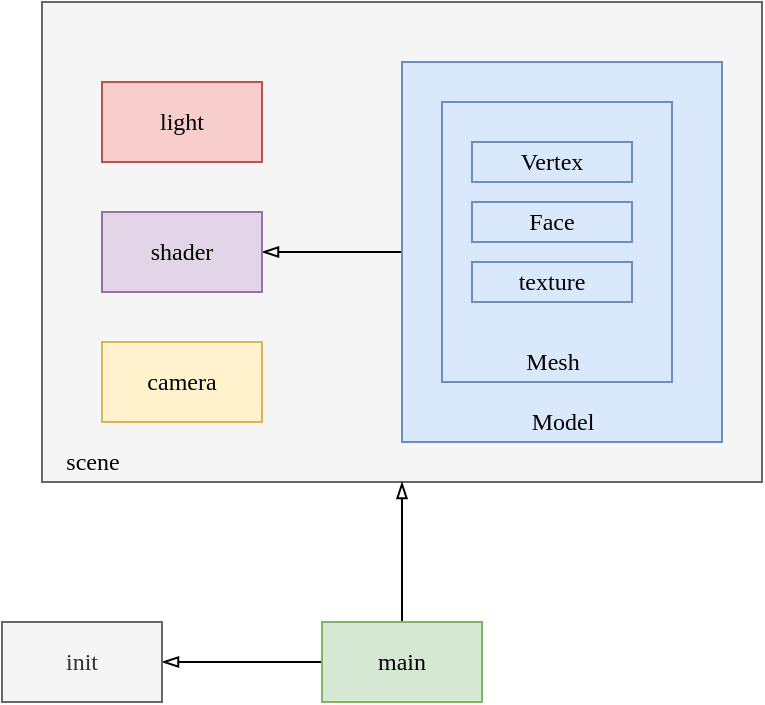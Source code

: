 <mxfile version="14.5.1" type="device" pages="3"><diagram id="tLkpaSeo-UgGYHI3rnPO" name="类图"><mxGraphModel dx="1089" dy="810" grid="1" gridSize="10" guides="1" tooltips="1" connect="1" arrows="1" fold="1" page="1" pageScale="1" pageWidth="1169" pageHeight="827" math="0" shadow="0"><root><mxCell id="0"/><mxCell id="1" parent="0"/><mxCell id="iSJiOjCiukUFIrxcU5he-19" value="" style="rounded=0;whiteSpace=wrap;html=1;fontFamily=Lucida Console;fillColor=#f5f5f5;strokeColor=#666666;fontColor=#333333;" vertex="1" parent="1"><mxGeometry x="270" y="180" width="360" height="240" as="geometry"/></mxCell><mxCell id="iSJiOjCiukUFIrxcU5he-18" style="edgeStyle=none;rounded=0;orthogonalLoop=1;jettySize=auto;html=1;endArrow=blockThin;endFill=0;fontFamily=Lucida Console;" edge="1" parent="1" source="iSJiOjCiukUFIrxcU5he-11" target="WLJNbcj7q0VrsKnpewr2-8"><mxGeometry relative="1" as="geometry"/></mxCell><mxCell id="iSJiOjCiukUFIrxcU5he-11" value="" style="rounded=0;whiteSpace=wrap;html=1;fontFamily=Lucida Console;fillColor=#dae8fc;strokeColor=#6c8ebf;" vertex="1" parent="1"><mxGeometry x="450" y="210" width="160" height="190" as="geometry"/></mxCell><mxCell id="WLJNbcj7q0VrsKnpewr2-8" value="&lt;span&gt;shader&lt;/span&gt;" style="rounded=0;whiteSpace=wrap;html=1;fontFamily=Lucida Console;fillColor=#e1d5e7;strokeColor=#9673a6;" parent="1" vertex="1"><mxGeometry x="300" y="285" width="80" height="40" as="geometry"/></mxCell><mxCell id="UFsw7yaqjPs8Upsz-ROd-19" style="edgeStyle=none;rounded=0;orthogonalLoop=1;jettySize=auto;html=1;endArrow=blockThin;endFill=0;fontFamily=Lucida Console;" parent="1" source="UFsw7yaqjPs8Upsz-ROd-20" target="UFsw7yaqjPs8Upsz-ROd-18" edge="1"><mxGeometry relative="1" as="geometry"><mxPoint x="370" y="513.04" as="sourcePoint"/></mxGeometry></mxCell><mxCell id="UFsw7yaqjPs8Upsz-ROd-4" value="&lt;span&gt;camera&lt;/span&gt;" style="rounded=0;whiteSpace=wrap;html=1;fontFamily=Lucida Console;fillColor=#fff2cc;strokeColor=#d6b656;" parent="1" vertex="1"><mxGeometry x="300" y="350" width="80" height="40" as="geometry"/></mxCell><mxCell id="UFsw7yaqjPs8Upsz-ROd-18" value="&lt;span&gt;init&lt;/span&gt;" style="rounded=0;whiteSpace=wrap;html=1;fontFamily=Lucida Console;fillColor=#f5f5f5;strokeColor=#666666;fontColor=#333333;" parent="1" vertex="1"><mxGeometry x="250" y="490" width="80" height="40" as="geometry"/></mxCell><mxCell id="iSJiOjCiukUFIrxcU5he-22" style="edgeStyle=none;rounded=0;orthogonalLoop=1;jettySize=auto;html=1;endArrow=blockThin;endFill=0;fontFamily=Lucida Console;" edge="1" parent="1" source="UFsw7yaqjPs8Upsz-ROd-20" target="iSJiOjCiukUFIrxcU5he-19"><mxGeometry relative="1" as="geometry"><mxPoint x="410" y="550" as="targetPoint"/></mxGeometry></mxCell><mxCell id="UFsw7yaqjPs8Upsz-ROd-20" value="&lt;span&gt;main&lt;/span&gt;" style="rounded=0;whiteSpace=wrap;html=1;fontFamily=Lucida Console;fillColor=#d5e8d4;strokeColor=#82b366;" parent="1" vertex="1"><mxGeometry x="410" y="490" width="80" height="40" as="geometry"/></mxCell><mxCell id="iSJiOjCiukUFIrxcU5he-2" value="" style="rounded=0;whiteSpace=wrap;html=1;fontFamily=Lucida Console;fillColor=#dae8fc;strokeColor=#6c8ebf;" vertex="1" parent="1"><mxGeometry x="470" y="230" width="115" height="140" as="geometry"/></mxCell><mxCell id="UFsw7yaqjPs8Upsz-ROd-16" value="&lt;span&gt;texture&lt;/span&gt;" style="rounded=0;whiteSpace=wrap;html=1;fontFamily=Lucida Console;fillColor=#dae8fc;strokeColor=#6c8ebf;" parent="1" vertex="1"><mxGeometry x="485" y="310" width="80" height="20" as="geometry"/></mxCell><mxCell id="iSJiOjCiukUFIrxcU5he-1" value="&lt;span&gt;Vertex&lt;/span&gt;" style="rounded=0;whiteSpace=wrap;html=1;fontFamily=Lucida Console;fillColor=#dae8fc;strokeColor=#6c8ebf;" vertex="1" parent="1"><mxGeometry x="485" y="250" width="80" height="20" as="geometry"/></mxCell><mxCell id="iSJiOjCiukUFIrxcU5he-3" value="&lt;span&gt;Face&lt;/span&gt;" style="rounded=0;whiteSpace=wrap;html=1;fontFamily=Lucida Console;fillColor=#dae8fc;strokeColor=#6c8ebf;" vertex="1" parent="1"><mxGeometry x="485" y="280" width="80" height="20" as="geometry"/></mxCell><mxCell id="iSJiOjCiukUFIrxcU5he-20" value="&lt;span&gt;scene&lt;/span&gt;" style="text;html=1;align=center;verticalAlign=middle;resizable=0;points=[];autosize=1;fontFamily=Lucida Console;" vertex="1" parent="1"><mxGeometry x="270" y="400" width="50" height="20" as="geometry"/></mxCell><mxCell id="iSJiOjCiukUFIrxcU5he-21" value="&lt;span&gt;light&lt;/span&gt;" style="rounded=0;whiteSpace=wrap;html=1;fontFamily=Lucida Console;fillColor=#f8cecc;strokeColor=#b85450;" vertex="1" parent="1"><mxGeometry x="300" y="220" width="80" height="40" as="geometry"/></mxCell><mxCell id="iSJiOjCiukUFIrxcU5he-23" value="Mesh" style="text;html=1;align=center;verticalAlign=middle;resizable=0;points=[];autosize=1;fontFamily=Lucida Console;" vertex="1" parent="1"><mxGeometry x="505" y="350" width="40" height="20" as="geometry"/></mxCell><mxCell id="iSJiOjCiukUFIrxcU5he-24" value="Model" style="text;html=1;align=center;verticalAlign=middle;resizable=0;points=[];autosize=1;fontFamily=Lucida Console;" vertex="1" parent="1"><mxGeometry x="505" y="380" width="50" height="20" as="geometry"/></mxCell></root></mxGraphModel></diagram><diagram id="WyLocu8_ufMioszZQjid" name="渲染流程图"><mxGraphModel dx="1089" dy="810" grid="1" gridSize="10" guides="1" tooltips="1" connect="1" arrows="1" fold="1" page="1" pageScale="1" pageWidth="827" pageHeight="1169" math="0" shadow="0"><root><mxCell id="hLj_sKDigzGEAHAzZo2R-0"/><mxCell id="hLj_sKDigzGEAHAzZo2R-1" parent="hLj_sKDigzGEAHAzZo2R-0"/><mxCell id="_jHFd1-lHs015Wwdp5-3-0" value="main" style="shape=umlLifeline;perimeter=lifelinePerimeter;whiteSpace=wrap;html=1;container=1;collapsible=0;recursiveResize=0;outlineConnect=0;rounded=0;fontFamily=Lucida Console;fillColor=#d5e8d4;strokeColor=#82b366;" parent="hLj_sKDigzGEAHAzZo2R-1" vertex="1"><mxGeometry x="100" y="80" width="100" height="670" as="geometry"/></mxCell><mxCell id="_jHFd1-lHs015Wwdp5-3-4" value="" style="html=1;points=[];perimeter=orthogonalPerimeter;rounded=0;fontFamily=Lucida Console;fillColor=#d5e8d4;strokeColor=#82b366;" parent="_jHFd1-lHs015Wwdp5-3-0" vertex="1"><mxGeometry x="45" y="60" width="10" height="420" as="geometry"/></mxCell><mxCell id="_jHFd1-lHs015Wwdp5-3-13" value="环境初始化" style="edgeStyle=orthogonalEdgeStyle;html=1;align=left;spacingLeft=2;endArrow=block;rounded=0;fontFamily=Lucida Console;fillColor=#d5e8d4;strokeColor=#82b366;" parent="_jHFd1-lHs015Wwdp5-3-0" source="_jHFd1-lHs015Wwdp5-3-4" target="_jHFd1-lHs015Wwdp5-3-4" edge="1"><mxGeometry relative="1" as="geometry"><mxPoint x="249.81" y="170" as="sourcePoint"/><Array as="points"><mxPoint x="100" y="70"/><mxPoint x="100" y="110"/></Array><mxPoint x="249.81" y="202" as="targetPoint"/></mxGeometry></mxCell><mxCell id="_jHFd1-lHs015Wwdp5-3-1" value="scene" style="shape=umlLifeline;perimeter=lifelinePerimeter;whiteSpace=wrap;html=1;container=1;collapsible=0;recursiveResize=0;outlineConnect=0;rounded=0;fontFamily=Lucida Console;fillColor=#d5e8d4;strokeColor=#82b366;" parent="hLj_sKDigzGEAHAzZo2R-1" vertex="1"><mxGeometry x="300" y="80" width="100" height="620" as="geometry"/></mxCell><mxCell id="_jHFd1-lHs015Wwdp5-3-8" value="" style="html=1;points=[];perimeter=orthogonalPerimeter;rounded=0;fontFamily=Lucida Console;fillColor=#d5e8d4;strokeColor=#82b366;" parent="_jHFd1-lHs015Wwdp5-3-1" vertex="1"><mxGeometry x="45" y="140" width="10" height="170" as="geometry"/></mxCell><mxCell id="_jHFd1-lHs015Wwdp5-3-23" value="" style="html=1;points=[];perimeter=orthogonalPerimeter;rounded=0;fontFamily=Lucida Console;fillColor=#d5e8d4;strokeColor=#82b366;" parent="_jHFd1-lHs015Wwdp5-3-1" vertex="1"><mxGeometry x="45" y="360" width="10" height="90" as="geometry"/></mxCell><mxCell id="_jHFd1-lHs015Wwdp5-3-2" value="model" style="shape=umlLifeline;perimeter=lifelinePerimeter;whiteSpace=wrap;html=1;container=1;collapsible=0;recursiveResize=0;outlineConnect=0;rounded=0;fontFamily=Lucida Console;fillColor=#d5e8d4;strokeColor=#82b366;" parent="hLj_sKDigzGEAHAzZo2R-1" vertex="1"><mxGeometry x="490" y="80" width="100" height="640" as="geometry"/></mxCell><mxCell id="_jHFd1-lHs015Wwdp5-3-15" value="" style="html=1;points=[];perimeter=orthogonalPerimeter;rounded=0;fontFamily=Lucida Console;fillColor=#d5e8d4;strokeColor=#82b366;" parent="_jHFd1-lHs015Wwdp5-3-2" vertex="1"><mxGeometry x="45" y="230" width="10" height="70" as="geometry"/></mxCell><mxCell id="_jHFd1-lHs015Wwdp5-3-34" value="" style="html=1;points=[];perimeter=orthogonalPerimeter;rounded=0;fontFamily=Lucida Console;fillColor=#d5e8d4;strokeColor=#82b366;" parent="_jHFd1-lHs015Wwdp5-3-2" vertex="1"><mxGeometry x="45" y="380" width="10" height="50" as="geometry"/></mxCell><mxCell id="_jHFd1-lHs015Wwdp5-3-3" value="loop" style="shape=umlFrame;whiteSpace=wrap;html=1;rounded=0;fontFamily=Lucida Console;fillColor=#f8cecc;strokeColor=#b85450;" parent="hLj_sKDigzGEAHAzZo2R-1" vertex="1"><mxGeometry x="80" y="410" width="480" height="130" as="geometry"/></mxCell><mxCell id="_jHFd1-lHs015Wwdp5-3-9" value="init" style="html=1;verticalAlign=bottom;endArrow=block;fontFamily=Lucida Console;fillColor=#d5e8d4;strokeColor=#82b366;" parent="hLj_sKDigzGEAHAzZo2R-1" source="_jHFd1-lHs015Wwdp5-3-4" target="_jHFd1-lHs015Wwdp5-3-8" edge="1"><mxGeometry relative="1" as="geometry"><mxPoint x="149.81" y="230" as="sourcePoint"/><mxPoint x="349.5" y="230" as="targetPoint"/><Array as="points"><mxPoint x="210" y="225"/></Array></mxGeometry></mxCell><mxCell id="_jHFd1-lHs015Wwdp5-3-10" value="return" style="html=1;verticalAlign=bottom;endArrow=open;dashed=1;endSize=8;fontFamily=Lucida Console;fillColor=#d5e8d4;strokeColor=#82b366;" parent="hLj_sKDigzGEAHAzZo2R-1" source="_jHFd1-lHs015Wwdp5-3-8" edge="1"><mxGeometry relative="1" as="geometry"><mxPoint x="155" y="380" as="targetPoint"/><mxPoint x="345" y="380" as="sourcePoint"/><Array as="points"><mxPoint x="210" y="380"/></Array></mxGeometry></mxCell><mxCell id="_jHFd1-lHs015Wwdp5-3-14" value="模型初始化" style="html=1;verticalAlign=bottom;endArrow=block;fontFamily=Lucida Console;fillColor=#d5e8d4;strokeColor=#82b366;" parent="hLj_sKDigzGEAHAzZo2R-1" target="_jHFd1-lHs015Wwdp5-3-15" edge="1"><mxGeometry relative="1" as="geometry"><mxPoint x="355" y="320" as="sourcePoint"/><mxPoint x="580" y="360" as="targetPoint"/><Array as="points"><mxPoint x="430" y="320"/></Array></mxGeometry></mxCell><mxCell id="_jHFd1-lHs015Wwdp5-3-17" value="return" style="html=1;verticalAlign=bottom;endArrow=open;dashed=1;endSize=8;fontFamily=Lucida Console;fillColor=#d5e8d4;strokeColor=#82b366;" parent="hLj_sKDigzGEAHAzZo2R-1" source="_jHFd1-lHs015Wwdp5-3-15" edge="1"><mxGeometry relative="1" as="geometry"><mxPoint x="355" y="370" as="targetPoint"/><mxPoint x="550" y="399.43" as="sourcePoint"/><Array as="points"><mxPoint x="425" y="370"/></Array></mxGeometry></mxCell><mxCell id="_jHFd1-lHs015Wwdp5-3-22" value="update" style="html=1;verticalAlign=bottom;endArrow=block;fontFamily=Lucida Console;fillColor=#d5e8d4;strokeColor=#82b366;" parent="hLj_sKDigzGEAHAzZo2R-1" target="_jHFd1-lHs015Wwdp5-3-23" edge="1"><mxGeometry relative="1" as="geometry"><mxPoint x="155" y="445" as="sourcePoint"/><mxPoint x="355" y="455" as="targetPoint"/><Array as="points"><mxPoint x="210" y="445"/></Array></mxGeometry></mxCell><mxCell id="_jHFd1-lHs015Wwdp5-3-26" value="shader" style="shape=umlLifeline;perimeter=lifelinePerimeter;whiteSpace=wrap;html=1;container=1;collapsible=0;recursiveResize=0;outlineConnect=0;rounded=0;fontFamily=Lucida Console;fillColor=#d5e8d4;strokeColor=#82b366;" parent="hLj_sKDigzGEAHAzZo2R-1" vertex="1"><mxGeometry x="670" y="80" width="100" height="640" as="geometry"/></mxCell><mxCell id="_jHFd1-lHs015Wwdp5-3-27" value="" style="html=1;points=[];perimeter=orthogonalPerimeter;rounded=0;fontFamily=Lucida Console;fillColor=#d5e8d4;strokeColor=#82b366;" parent="_jHFd1-lHs015Wwdp5-3-26" vertex="1"><mxGeometry x="45" y="150" width="10" height="60" as="geometry"/></mxCell><mxCell id="_jHFd1-lHs015Wwdp5-3-29" value="着色器初始化" style="html=1;verticalAlign=bottom;endArrow=block;fontFamily=Lucida Console;fillColor=#d5e8d4;strokeColor=#82b366;" parent="hLj_sKDigzGEAHAzZo2R-1" source="_jHFd1-lHs015Wwdp5-3-8" target="_jHFd1-lHs015Wwdp5-3-27" edge="1"><mxGeometry x="-0.25" relative="1" as="geometry"><mxPoint x="365" y="240" as="sourcePoint"/><mxPoint x="545" y="240" as="targetPoint"/><Array as="points"><mxPoint x="440" y="240"/></Array><mxPoint as="offset"/></mxGeometry></mxCell><mxCell id="_jHFd1-lHs015Wwdp5-3-30" value="return" style="html=1;verticalAlign=bottom;endArrow=open;dashed=1;endSize=8;fontFamily=Lucida Console;fillColor=#d5e8d4;strokeColor=#82b366;" parent="hLj_sKDigzGEAHAzZo2R-1" source="_jHFd1-lHs015Wwdp5-3-27" target="_jHFd1-lHs015Wwdp5-3-8" edge="1"><mxGeometry relative="1" as="geometry"><mxPoint x="380" y="270" as="targetPoint"/><mxPoint x="560" y="270" as="sourcePoint"/><Array as="points"><mxPoint x="450" y="280"/></Array></mxGeometry></mxCell><mxCell id="_jHFd1-lHs015Wwdp5-3-33" value="draw" style="html=1;verticalAlign=bottom;endArrow=block;fontFamily=Lucida Console;fillColor=#d5e8d4;strokeColor=#82b366;" parent="hLj_sKDigzGEAHAzZo2R-1" target="_jHFd1-lHs015Wwdp5-3-34" edge="1"><mxGeometry relative="1" as="geometry"><mxPoint x="355" y="469.66" as="sourcePoint"/><mxPoint x="450" y="440" as="targetPoint"/><Array as="points"><mxPoint x="480" y="469.66"/></Array></mxGeometry></mxCell><mxCell id="_jHFd1-lHs015Wwdp5-3-35" value="return" style="html=1;verticalAlign=bottom;endArrow=open;dashed=1;endSize=8;fontFamily=Lucida Console;fillColor=#d5e8d4;strokeColor=#82b366;" parent="hLj_sKDigzGEAHAzZo2R-1" source="_jHFd1-lHs015Wwdp5-3-34" edge="1"><mxGeometry relative="1" as="geometry"><mxPoint x="355" y="500" as="targetPoint"/><mxPoint x="550" y="500" as="sourcePoint"/><Array as="points"><mxPoint x="395" y="500"/></Array></mxGeometry></mxCell><mxCell id="_jHFd1-lHs015Wwdp5-3-36" value="return" style="html=1;verticalAlign=bottom;endArrow=open;dashed=1;endSize=8;fontFamily=Lucida Console;fillColor=#d5e8d4;strokeColor=#82b366;" parent="hLj_sKDigzGEAHAzZo2R-1" source="_jHFd1-lHs015Wwdp5-3-23" edge="1" target="_jHFd1-lHs015Wwdp5-3-4"><mxGeometry relative="1" as="geometry"><mxPoint x="155" y="585" as="targetPoint"/><mxPoint x="270" y="555" as="sourcePoint"/><Array as="points"><mxPoint x="210" y="518"/></Array></mxGeometry></mxCell></root></mxGraphModel></diagram><diagram id="h_-lOJohwBdSuU-U_Cg0" name="绘制 Model"><mxGraphModel dx="1089" dy="810" grid="1" gridSize="10" guides="1" tooltips="1" connect="1" arrows="1" fold="1" page="1" pageScale="1" pageWidth="827" pageHeight="1169" math="0" shadow="0"><root><mxCell id="t_43ao8LkxQT17siUQTa-0"/><mxCell id="t_43ao8LkxQT17siUQTa-1" parent="t_43ao8LkxQT17siUQTa-0"/><mxCell id="DohXeA-YScyYETBbg6ob-0" value="Model" style="shape=umlLifeline;perimeter=lifelinePerimeter;whiteSpace=wrap;html=1;container=1;collapsible=0;recursiveResize=0;outlineConnect=0;rounded=0;fontFamily=Lucida Console;fillColor=#dae8fc;strokeColor=#6c8ebf;" vertex="1" parent="t_43ao8LkxQT17siUQTa-1"><mxGeometry x="240" y="160" width="100" height="670" as="geometry"/></mxCell><mxCell id="DohXeA-YScyYETBbg6ob-1" value="" style="html=1;points=[];perimeter=orthogonalPerimeter;rounded=0;fontFamily=Lucida Console;fillColor=#dae8fc;strokeColor=#6c8ebf;" vertex="1" parent="DohXeA-YScyYETBbg6ob-0"><mxGeometry x="45" y="190" width="10" height="280" as="geometry"/></mxCell><mxCell id="DohXeA-YScyYETBbg6ob-2" value="draw" style="html=1;verticalAlign=bottom;endArrow=block;fontFamily=Lucida Console;fillColor=#dae8fc;strokeColor=#6c8ebf;" edge="1" parent="t_43ao8LkxQT17siUQTa-1" target="DohXeA-YScyYETBbg6ob-1"><mxGeometry width="80" relative="1" as="geometry"><mxPoint x="135" y="350" as="sourcePoint"/><mxPoint x="240" y="380" as="targetPoint"/><Array as="points"><mxPoint x="170" y="350"/></Array></mxGeometry></mxCell><mxCell id="DohXeA-YScyYETBbg6ob-3" value="Mesh" style="shape=umlLifeline;perimeter=lifelinePerimeter;whiteSpace=wrap;html=1;container=1;collapsible=0;recursiveResize=0;outlineConnect=0;rounded=0;fontFamily=Lucida Console;fillColor=#dae8fc;strokeColor=#6c8ebf;" vertex="1" parent="t_43ao8LkxQT17siUQTa-1"><mxGeometry x="400" y="160" width="100" height="630" as="geometry"/></mxCell><mxCell id="DohXeA-YScyYETBbg6ob-4" value="" style="html=1;points=[];perimeter=orthogonalPerimeter;rounded=0;fontFamily=Lucida Console;fillColor=#dae8fc;strokeColor=#6c8ebf;" vertex="1" parent="DohXeA-YScyYETBbg6ob-3"><mxGeometry x="45" y="290" width="10" height="160" as="geometry"/></mxCell><mxCell id="heTFEtjIIoXRjsZ_wEYP-0" value="Shader" style="shape=umlLifeline;perimeter=lifelinePerimeter;whiteSpace=wrap;html=1;container=1;collapsible=0;recursiveResize=0;outlineConnect=0;rounded=0;fontFamily=Lucida Console;fillColor=#dae8fc;strokeColor=#6c8ebf;" vertex="1" parent="t_43ao8LkxQT17siUQTa-1"><mxGeometry x="560" y="160" width="100" height="630" as="geometry"/></mxCell><mxCell id="heTFEtjIIoXRjsZ_wEYP-1" value="" style="html=1;points=[];perimeter=orthogonalPerimeter;rounded=0;fontFamily=Lucida Console;fillColor=#dae8fc;strokeColor=#6c8ebf;" vertex="1" parent="heTFEtjIIoXRjsZ_wEYP-0"><mxGeometry x="45" y="200" width="10" height="40" as="geometry"/></mxCell><mxCell id="heTFEtjIIoXRjsZ_wEYP-8" value="" style="html=1;points=[];perimeter=orthogonalPerimeter;rounded=0;fontFamily=Lucida Console;fillColor=#dae8fc;strokeColor=#6c8ebf;" vertex="1" parent="heTFEtjIIoXRjsZ_wEYP-0"><mxGeometry x="45" y="110" width="10" height="40" as="geometry"/></mxCell><mxCell id="heTFEtjIIoXRjsZ_wEYP-11" value="" style="html=1;points=[];perimeter=orthogonalPerimeter;rounded=0;fontFamily=Lucida Console;fillColor=#dae8fc;strokeColor=#6c8ebf;" vertex="1" parent="heTFEtjIIoXRjsZ_wEYP-0"><mxGeometry x="45" y="310" width="10" height="40" as="geometry"/></mxCell><mxCell id="heTFEtjIIoXRjsZ_wEYP-15" value="" style="html=1;points=[];perimeter=orthogonalPerimeter;rounded=0;fontFamily=Lucida Console;fillColor=#dae8fc;strokeColor=#6c8ebf;" vertex="1" parent="heTFEtjIIoXRjsZ_wEYP-0"><mxGeometry x="45" y="380" width="10" height="40" as="geometry"/></mxCell><mxCell id="heTFEtjIIoXRjsZ_wEYP-3" value="draw" style="html=1;verticalAlign=bottom;endArrow=block;fontFamily=Lucida Console;fillColor=#dae8fc;strokeColor=#6c8ebf;" edge="1" parent="t_43ao8LkxQT17siUQTa-1" source="DohXeA-YScyYETBbg6ob-1" target="DohXeA-YScyYETBbg6ob-4"><mxGeometry width="80" relative="1" as="geometry"><mxPoint x="310" y="380" as="sourcePoint"/><mxPoint x="415" y="380" as="targetPoint"/><Array as="points"><mxPoint x="340" y="450"/></Array></mxGeometry></mxCell><mxCell id="heTFEtjIIoXRjsZ_wEYP-4" value="设置 model 矩阵" style="html=1;verticalAlign=bottom;endArrow=block;fontFamily=Lucida Console;fillColor=#dae8fc;strokeColor=#6c8ebf;" edge="1" parent="t_43ao8LkxQT17siUQTa-1" source="DohXeA-YScyYETBbg6ob-1" target="heTFEtjIIoXRjsZ_wEYP-1"><mxGeometry x="0.387" width="80" relative="1" as="geometry"><mxPoint x="305" y="390" as="sourcePoint"/><mxPoint x="455" y="390" as="targetPoint"/><Array as="points"><mxPoint x="350" y="360"/></Array><mxPoint as="offset"/></mxGeometry></mxCell><mxCell id="heTFEtjIIoXRjsZ_wEYP-5" value="" style="html=1;verticalAlign=bottom;endArrow=open;dashed=1;endSize=8;fontFamily=Lucida Console;fillColor=#dae8fc;strokeColor=#6c8ebf;" edge="1" parent="t_43ao8LkxQT17siUQTa-1" source="heTFEtjIIoXRjsZ_wEYP-1" target="DohXeA-YScyYETBbg6ob-1"><mxGeometry x="-0.387" relative="1" as="geometry"><mxPoint x="410" y="480" as="sourcePoint"/><mxPoint x="330" y="480" as="targetPoint"/><Array as="points"><mxPoint x="360" y="400"/></Array><mxPoint as="offset"/></mxGeometry></mxCell><mxCell id="heTFEtjIIoXRjsZ_wEYP-6" value="Scene" style="shape=umlLifeline;perimeter=lifelinePerimeter;whiteSpace=wrap;html=1;container=1;collapsible=0;recursiveResize=0;outlineConnect=0;rounded=0;fontFamily=Lucida Console;fillColor=#dae8fc;strokeColor=#6c8ebf;" vertex="1" parent="t_43ao8LkxQT17siUQTa-1"><mxGeometry x="80" y="160" width="100" height="640" as="geometry"/></mxCell><mxCell id="heTFEtjIIoXRjsZ_wEYP-7" value="" style="html=1;points=[];perimeter=orthogonalPerimeter;rounded=0;fontFamily=Lucida Console;fillColor=#dae8fc;strokeColor=#6c8ebf;" vertex="1" parent="heTFEtjIIoXRjsZ_wEYP-6"><mxGeometry x="55" y="90" width="10" height="390" as="geometry"/></mxCell><mxCell id="heTFEtjIIoXRjsZ_wEYP-20" value="" style="html=1;points=[];perimeter=orthogonalPerimeter;rounded=0;fontFamily=Lucida Console;fillColor=#d5e8d4;strokeColor=#82b366;" vertex="1" parent="heTFEtjIIoXRjsZ_wEYP-6"><mxGeometry x="45" y="60" width="10" height="430" as="geometry"/></mxCell><mxCell id="heTFEtjIIoXRjsZ_wEYP-21" value="绘制一个 model" style="edgeStyle=orthogonalEdgeStyle;html=1;align=left;spacingLeft=2;endArrow=block;rounded=0;fontFamily=Lucida Console;fillColor=#dae8fc;strokeColor=#6c8ebf;" edge="1" target="heTFEtjIIoXRjsZ_wEYP-7" parent="heTFEtjIIoXRjsZ_wEYP-6" source="heTFEtjIIoXRjsZ_wEYP-20"><mxGeometry x="0.222" relative="1" as="geometry"><mxPoint x="130" y="90" as="sourcePoint"/><Array as="points"><mxPoint x="90" y="60"/><mxPoint x="90" y="90"/></Array><mxPoint as="offset"/></mxGeometry></mxCell><mxCell id="heTFEtjIIoXRjsZ_wEYP-9" value="设置 view, proj 矩阵" style="html=1;verticalAlign=bottom;endArrow=block;fontFamily=Lucida Console;fillColor=#dae8fc;strokeColor=#6c8ebf;" edge="1" parent="t_43ao8LkxQT17siUQTa-1" source="heTFEtjIIoXRjsZ_wEYP-7" target="heTFEtjIIoXRjsZ_wEYP-8"><mxGeometry width="80" relative="1" as="geometry"><mxPoint x="145" y="320" as="sourcePoint"/><mxPoint x="295" y="320" as="targetPoint"/><Array as="points"><mxPoint x="190" y="270"/></Array></mxGeometry></mxCell><mxCell id="heTFEtjIIoXRjsZ_wEYP-10" value="" style="html=1;verticalAlign=bottom;endArrow=open;dashed=1;endSize=8;fontFamily=Lucida Console;fillColor=#dae8fc;strokeColor=#6c8ebf;" edge="1" parent="t_43ao8LkxQT17siUQTa-1" source="heTFEtjIIoXRjsZ_wEYP-8" target="heTFEtjIIoXRjsZ_wEYP-7"><mxGeometry x="-0.553" relative="1" as="geometry"><mxPoint x="605" y="330" as="sourcePoint"/><mxPoint x="135" y="330" as="targetPoint"/><Array as="points"><mxPoint x="305" y="310"/></Array><mxPoint as="offset"/></mxGeometry></mxCell><mxCell id="heTFEtjIIoXRjsZ_wEYP-12" value="设置 texture" style="html=1;verticalAlign=bottom;endArrow=block;fontFamily=Lucida Console;fillColor=#dae8fc;strokeColor=#6c8ebf;" edge="1" parent="t_43ao8LkxQT17siUQTa-1" source="DohXeA-YScyYETBbg6ob-4" target="heTFEtjIIoXRjsZ_wEYP-11"><mxGeometry width="80" relative="1" as="geometry"><mxPoint x="470" y="470" as="sourcePoint"/><mxPoint x="620" y="470" as="targetPoint"/><Array as="points"><mxPoint x="480" y="470"/></Array></mxGeometry></mxCell><mxCell id="heTFEtjIIoXRjsZ_wEYP-14" value="" style="html=1;verticalAlign=bottom;endArrow=open;dashed=1;endSize=8;fontFamily=Lucida Console;fillColor=#dae8fc;strokeColor=#6c8ebf;" edge="1" parent="t_43ao8LkxQT17siUQTa-1" source="heTFEtjIIoXRjsZ_wEYP-11" target="DohXeA-YScyYETBbg6ob-4"><mxGeometry x="-0.387" relative="1" as="geometry"><mxPoint x="710" y="580" as="sourcePoint"/><mxPoint x="400" y="580" as="targetPoint"/><Array as="points"><mxPoint x="490" y="510"/></Array><mxPoint as="offset"/></mxGeometry></mxCell><mxCell id="heTFEtjIIoXRjsZ_wEYP-16" value="绘制三角形" style="html=1;verticalAlign=bottom;endArrow=block;fontFamily=Lucida Console;fillColor=#dae8fc;strokeColor=#6c8ebf;" edge="1" parent="t_43ao8LkxQT17siUQTa-1" source="DohXeA-YScyYETBbg6ob-4" target="heTFEtjIIoXRjsZ_wEYP-15"><mxGeometry width="80" relative="1" as="geometry"><mxPoint x="480" y="540" as="sourcePoint"/><mxPoint x="630" y="540" as="targetPoint"/><Array as="points"><mxPoint x="505" y="540"/></Array></mxGeometry></mxCell><mxCell id="heTFEtjIIoXRjsZ_wEYP-17" value="" style="html=1;verticalAlign=bottom;endArrow=open;dashed=1;endSize=8;fontFamily=Lucida Console;fillColor=#dae8fc;strokeColor=#6c8ebf;" edge="1" parent="t_43ao8LkxQT17siUQTa-1" source="heTFEtjIIoXRjsZ_wEYP-15" target="DohXeA-YScyYETBbg6ob-4"><mxGeometry x="-0.387" relative="1" as="geometry"><mxPoint x="615" y="580" as="sourcePoint"/><mxPoint x="465" y="580" as="targetPoint"/><Array as="points"><mxPoint x="500" y="580"/></Array><mxPoint as="offset"/></mxGeometry></mxCell><mxCell id="heTFEtjIIoXRjsZ_wEYP-18" value="" style="html=1;verticalAlign=bottom;endArrow=open;dashed=1;endSize=8;fontFamily=Lucida Console;fillColor=#dae8fc;strokeColor=#6c8ebf;" edge="1" parent="t_43ao8LkxQT17siUQTa-1" source="DohXeA-YScyYETBbg6ob-4" target="DohXeA-YScyYETBbg6ob-1"><mxGeometry x="-0.387" relative="1" as="geometry"><mxPoint x="470" y="670" as="sourcePoint"/><mxPoint x="320" y="670" as="targetPoint"/><Array as="points"><mxPoint x="360" y="610"/></Array><mxPoint as="offset"/></mxGeometry></mxCell><mxCell id="heTFEtjIIoXRjsZ_wEYP-19" value="" style="html=1;verticalAlign=bottom;endArrow=open;dashed=1;endSize=8;fontFamily=Lucida Console;fillColor=#dae8fc;strokeColor=#6c8ebf;" edge="1" parent="t_43ao8LkxQT17siUQTa-1" source="DohXeA-YScyYETBbg6ob-1" target="heTFEtjIIoXRjsZ_wEYP-7"><mxGeometry x="-0.387" relative="1" as="geometry"><mxPoint x="290" y="700" as="sourcePoint"/><mxPoint x="140" y="700" as="targetPoint"/><Array as="points"><mxPoint x="190" y="630"/></Array><mxPoint as="offset"/></mxGeometry></mxCell></root></mxGraphModel></diagram></mxfile>